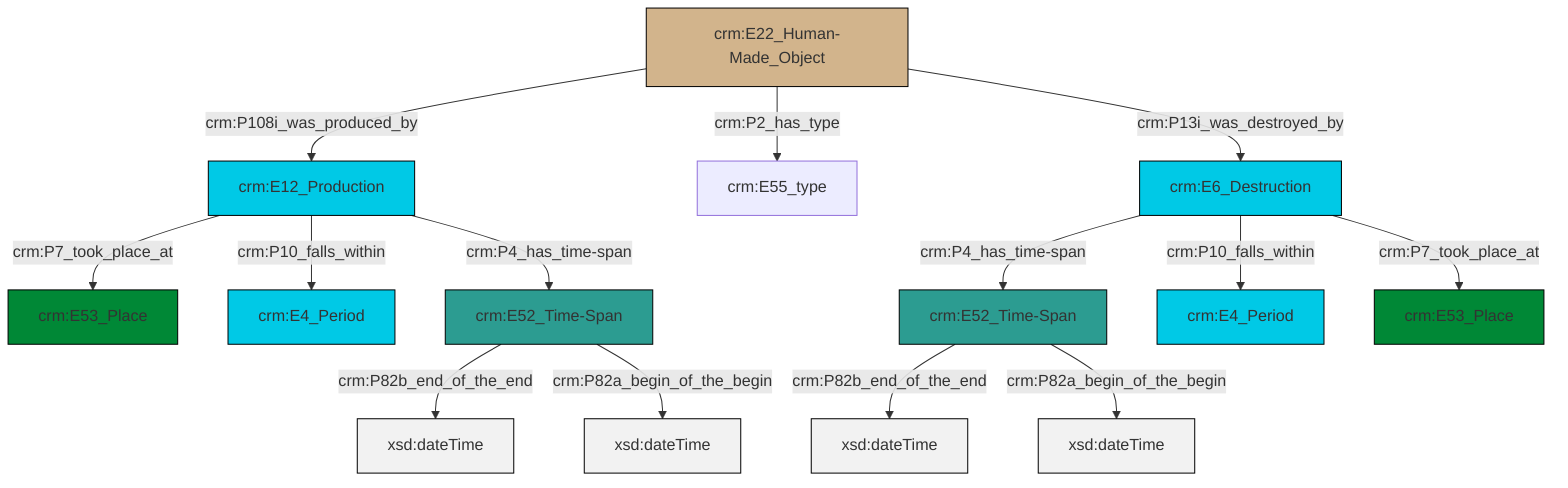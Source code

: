 graph TD
classDef Literal fill:#f2f2f2,stroke:#000000;
classDef CRM_Entity fill:#FFFFFF,stroke:#000000;
classDef Temporal_Entity fill:#00C9E6, stroke:#000000;
classDef Type fill:#E18312, stroke:#000000;
classDef Time-Span fill:#2C9C91, stroke:#000000;
classDef Appellation fill:#FFEB7F, stroke:#000000;
classDef Place fill:#008836, stroke:#000000;
classDef Persistent_Item fill:#B266B2, stroke:#000000;
classDef Conceptual_Object fill:#FFD700, stroke:#000000;
classDef Physical_Thing fill:#D2B48C, stroke:#000000;
classDef Actor fill:#f58aad, stroke:#000000;
classDef PC_Classes fill:#4ce600, stroke:#000000;
classDef Multi fill:#cccccc,stroke:#000000;

2["crm:E52_Time-Span"]:::Time-Span -->|crm:P82b_end_of_the_end| 3[xsd:dateTime]:::Literal
4["crm:E52_Time-Span"]:::Time-Span -->|crm:P82b_end_of_the_end| 5[xsd:dateTime]:::Literal
6["crm:E12_Production"]:::Temporal_Entity -->|crm:P7_took_place_at| 7["crm:E53_Place"]:::Place
6["crm:E12_Production"]:::Temporal_Entity -->|crm:P10_falls_within| 9["crm:E4_Period"]:::Temporal_Entity
13["crm:E22_Human-Made_Object"]:::Physical_Thing -->|crm:P108i_was_produced_by| 6["crm:E12_Production"]:::Temporal_Entity
6["crm:E12_Production"]:::Temporal_Entity -->|crm:P4_has_time-span| 4["crm:E52_Time-Span"]:::Time-Span
2["crm:E52_Time-Span"]:::Time-Span -->|crm:P82a_begin_of_the_begin| 17[xsd:dateTime]:::Literal
18["crm:E6_Destruction"]:::Temporal_Entity -->|crm:P4_has_time-span| 2["crm:E52_Time-Span"]:::Time-Span
18["crm:E6_Destruction"]:::Temporal_Entity -->|crm:P10_falls_within| 0["crm:E4_Period"]:::Temporal_Entity
13["crm:E22_Human-Made_Object"]:::Physical_Thing -->|crm:P2_has_type| 10["crm:E55_type"]:::Default
4["crm:E52_Time-Span"]:::Time-Span -->|crm:P82a_begin_of_the_begin| 22[xsd:dateTime]:::Literal
18["crm:E6_Destruction"]:::Temporal_Entity -->|crm:P7_took_place_at| 15["crm:E53_Place"]:::Place
13["crm:E22_Human-Made_Object"]:::Physical_Thing -->|crm:P13i_was_destroyed_by| 18["crm:E6_Destruction"]:::Temporal_Entity